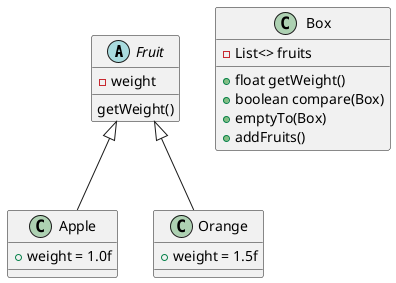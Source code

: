 @startuml
abstract class Fruit {
-weight
getWeight()
}

class Apple extends Fruit {
    + weight = 1.0f
}

class Orange extends Fruit {
    + weight = 1.5f
}

class Box {
    -List<> fruits
    +float getWeight()
    +boolean compare(Box)
    +emptyTo(Box)
    +addFruits()
}
@enduml